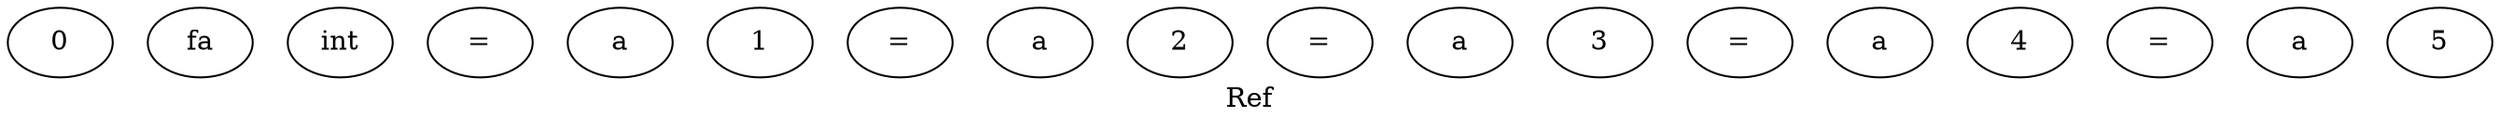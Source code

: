 digraph {
label="Ref";
0x4a51500, 0x4a55660
0x4a55660, 0x4a55b40
0x4a55b40, 0x4a55920
0x4a55b40, 0x4a55a30
0x4a55b40, 0x4a55f60
0x4a55f60, 0x4a55d40
0x4a55f60, 0x4a55e50
0x4a55f60, 0x4a56380
0x4a56380, 0x4a56160
0x4a56380, 0x4a56270
0x4a56380, 0x4a567a0
0x4a567a0, 0x4a56580
0x4a567a0, 0x4a56690
0x4a567a0, 0x4a56bc0
0x4a56bc0, 0x4a569a0
0x4a56bc0, 0x4a56ab0
0x4a51500 [ label="fa" ];
0x4a55660 [ label="int" ];
0x4a55b40 [ label="=" ];
0x4a55920 [ label="a" ];
0x4a55a30 [ label="1" ];
0x4a55f60 [ label="=" ];
0x4a55d40 [ label="a" ];
0x4a55e50 [ label="2" ];
0x4a56380 [ label="=" ];
0x4a56160 [ label="a" ];
0x4a56270 [ label="3" ];
0x4a567a0 [ label="=" ];
0x4a56580 [ label="a" ];
0x4a56690 [ label="4" ];
0x4a56bc0 [ label="=" ];
0x4a569a0 [ label="a" ];
0x4a56ab0 [ label="5" ];
}
